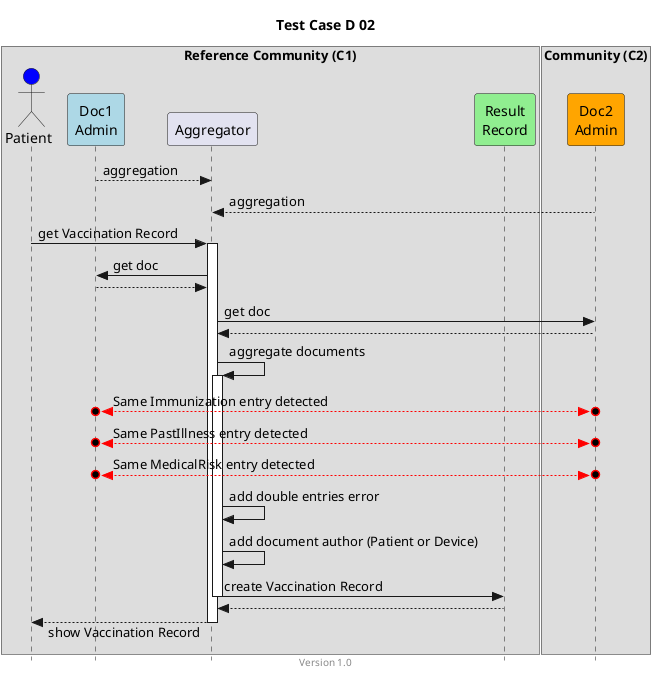 @startuml
title Test Case D 02
footer Version 1.0
skinparam responseMessageBelowArrow true
skinparam style strictuml
scale max 800 width

box "Reference Community (C1)"
actor "Patient" as PAT #blue
participant "Doc1\nAdmin" as Doc1 #lightblue
participant Aggregator as AGG
participant "Result\nRecord" as RES #lightgreen
end box

box "Community (C2)"
participant "Doc2\nAdmin" as Doc2 #orange
end box

Doc1 --> AGG: aggregation
Doc2 --> AGG: aggregation



PAT -> AGG: get Vaccination Record
activate AGG

AGG -> Doc1: get doc
AGG <-- Doc1

AGG -> Doc2: get doc
AGG <-- Doc2
 
AGG -> AGG: aggregate documents 
activate AGG

Doc1 o<-[#red]->o Doc2: Same Immunization entry detected
Doc1 o<-[#red]->o Doc2: Same PastIllness entry detected
Doc1 o<-[#red]->o Doc2: Same MedicalRisk entry detected

AGG -> AGG: add double entries error
AGG -> AGG: add document author (Patient or Device)
AGG -> RES: create Vaccination Record
deactivate AGG
AGG <-- RES

PAT <-- AGG: show Vaccination Record
deactivate AGG


@enduml
